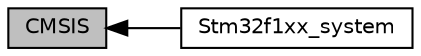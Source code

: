 digraph "CMSIS"
{
  edge [fontname="Helvetica",fontsize="10",labelfontname="Helvetica",labelfontsize="10"];
  node [fontname="Helvetica",fontsize="10",shape=box];
  rankdir=LR;
  Node2 [label="Stm32f1xx_system",height=0.2,width=0.4,color="black", fillcolor="white", style="filled",URL="$group__stm32f1xx__system.html",tooltip=" "];
  Node1 [label="CMSIS",height=0.2,width=0.4,color="black", fillcolor="grey75", style="filled", fontcolor="black",tooltip=" "];
  Node1->Node2 [shape=plaintext, dir="back", style="solid"];
}
